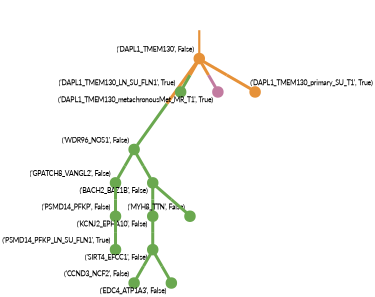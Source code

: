 strict digraph  {
graph[splines=false]; nodesep=0.7; rankdir=TB; ranksep=0.6; forcelabels=true; dpi=600; size=2.5;
0 [color="#e69138ff", fillcolor="#e69138ff", fixedsize=true, fontname=Lato, fontsize="12pt", height="0.25", label="", penwidth=3, shape=circle, style=filled, xlabel="('DAPL1_TMEM130', False)"];
1 [color="#6aa84fff", fillcolor="#6aa84fff", fixedsize=true, fontname=Lato, fontsize="12pt", height="0.25", label="", penwidth=3, shape=circle, style=filled, xlabel="('WDR96_NOS1', False)"];
10 [color="#6aa84fff", fillcolor="#6aa84fff", fixedsize=true, fontname=Lato, fontsize="12pt", height="0.25", label="", penwidth=3, shape=circle, style=filled, xlabel="('DAPL1_TMEM130_LN_SU_FLN1', True)"];
12 [color="#c27ba0ff", fillcolor="#c27ba0ff", fixedsize=true, fontname=Lato, fontsize="12pt", height="0.25", label="", penwidth=3, shape=circle, style=filled, xlabel="('DAPL1_TMEM130_metachronousMet_MR_T1', True)"];
13 [color="#e69138ff", fillcolor="#e69138ff", fixedsize=true, fontname=Lato, fontsize="12pt", height="0.25", label="", penwidth=3, shape=circle, style=filled, xlabel="('DAPL1_TMEM130_primary_SU_T1', True)"];
7 [color="#6aa84fff", fillcolor="#6aa84fff", fixedsize=true, fontname=Lato, fontsize="12pt", height="0.25", label="", penwidth=3, shape=circle, style=filled, xlabel="('GPATCH8_VANGL2', False)"];
8 [color="#6aa84fff", fillcolor="#6aa84fff", fixedsize=true, fontname=Lato, fontsize="12pt", height="0.25", label="", penwidth=3, shape=circle, style=filled, xlabel="('BACH2_BAZ1B', False)"];
2 [color="#6aa84fff", fillcolor="#6aa84fff", fixedsize=true, fontname=Lato, fontsize="12pt", height="0.25", label="", penwidth=3, shape=circle, style=filled, xlabel="('PSMD14_PFKP', False)"];
11 [color="#6aa84fff", fillcolor="#6aa84fff", fixedsize=true, fontname=Lato, fontsize="12pt", height="0.25", label="", penwidth=3, shape=circle, style=filled, xlabel="('PSMD14_PFKP_LN_SU_FLN1', True)"];
4 [color="#6aa84fff", fillcolor="#6aa84fff", fixedsize=true, fontname=Lato, fontsize="12pt", height="0.25", label="", penwidth=3, shape=circle, style=filled, xlabel="('KCNJ2_EPHA10', False)"];
6 [color="#6aa84fff", fillcolor="#6aa84fff", fixedsize=true, fontname=Lato, fontsize="12pt", height="0.25", label="", penwidth=3, shape=circle, style=filled, xlabel="('SIRT4_EFCC1', False)"];
3 [color="#6aa84fff", fillcolor="#6aa84fff", fixedsize=true, fontname=Lato, fontsize="12pt", height="0.25", label="", penwidth=3, shape=circle, style=filled, xlabel="('CCND3_NCF2', False)"];
5 [color="#6aa84fff", fillcolor="#6aa84fff", fixedsize=true, fontname=Lato, fontsize="12pt", height="0.25", label="", penwidth=3, shape=circle, style=filled, xlabel="('EDC4_ATP1A3', False)"];
9 [color="#6aa84fff", fillcolor="#6aa84fff", fixedsize=true, fontname=Lato, fontsize="12pt", height="0.25", label="", penwidth=3, shape=circle, style=filled, xlabel="('MYH8_TTN', False)"];
normal [label="", penwidth=3, style=invis, xlabel="('DAPL1_TMEM130', False)"];
0 -> 1  [arrowsize=0, color="#e69138ff;0.5:#6aa84fff", minlen="3.0", penwidth="5.5", style=solid];
0 -> 10  [arrowsize=0, color="#e69138ff;0.5:#6aa84fff", minlen="1.0340136289596558", penwidth="5.5", style=solid];
0 -> 12  [arrowsize=0, color="#e69138ff;0.5:#c27ba0ff", minlen="1.0340136289596558", penwidth="5.5", style=solid];
0 -> 13  [arrowsize=0, color="#e69138ff;0.5:#e69138ff", minlen="1.0340136289596558", penwidth="5.5", style=solid];
1 -> 7  [arrowsize=0, color="#6aa84fff;0.5:#6aa84fff", minlen="1.0816326141357422", penwidth="5.5", style=solid];
1 -> 8  [arrowsize=0, color="#6aa84fff;0.5:#6aa84fff", minlen="1.0816326141357422", penwidth="5.5", style=solid];
7 -> 2  [arrowsize=0, color="#6aa84fff;0.5:#6aa84fff", minlen="1.163265347480774", penwidth="5.5", style=solid];
8 -> 4  [arrowsize=0, color="#6aa84fff;0.5:#6aa84fff", minlen="1.0952380895614624", penwidth="5.5", style=solid];
8 -> 9  [arrowsize=0, color="#6aa84fff;0.5:#6aa84fff", minlen="1.0680272579193115", penwidth="5.5", style=solid];
2 -> 11  [arrowsize=0, color="#6aa84fff;0.5:#6aa84fff", minlen="1.0340136289596558", penwidth="5.5", style=solid];
4 -> 6  [arrowsize=0, color="#6aa84fff;0.5:#6aa84fff", minlen="1.0816326141357422", penwidth="5.5", style=solid];
6 -> 3  [arrowsize=0, color="#6aa84fff;0.5:#6aa84fff", minlen="1.1496598720550537", penwidth="5.5", style=solid];
6 -> 5  [arrowsize=0, color="#6aa84fff;0.5:#6aa84fff", minlen="1.0952380895614624", penwidth="5.5", style=solid];
normal -> 0  [arrowsize=0, color="#e69138ff", label="", penwidth=4, style=solid];
}
